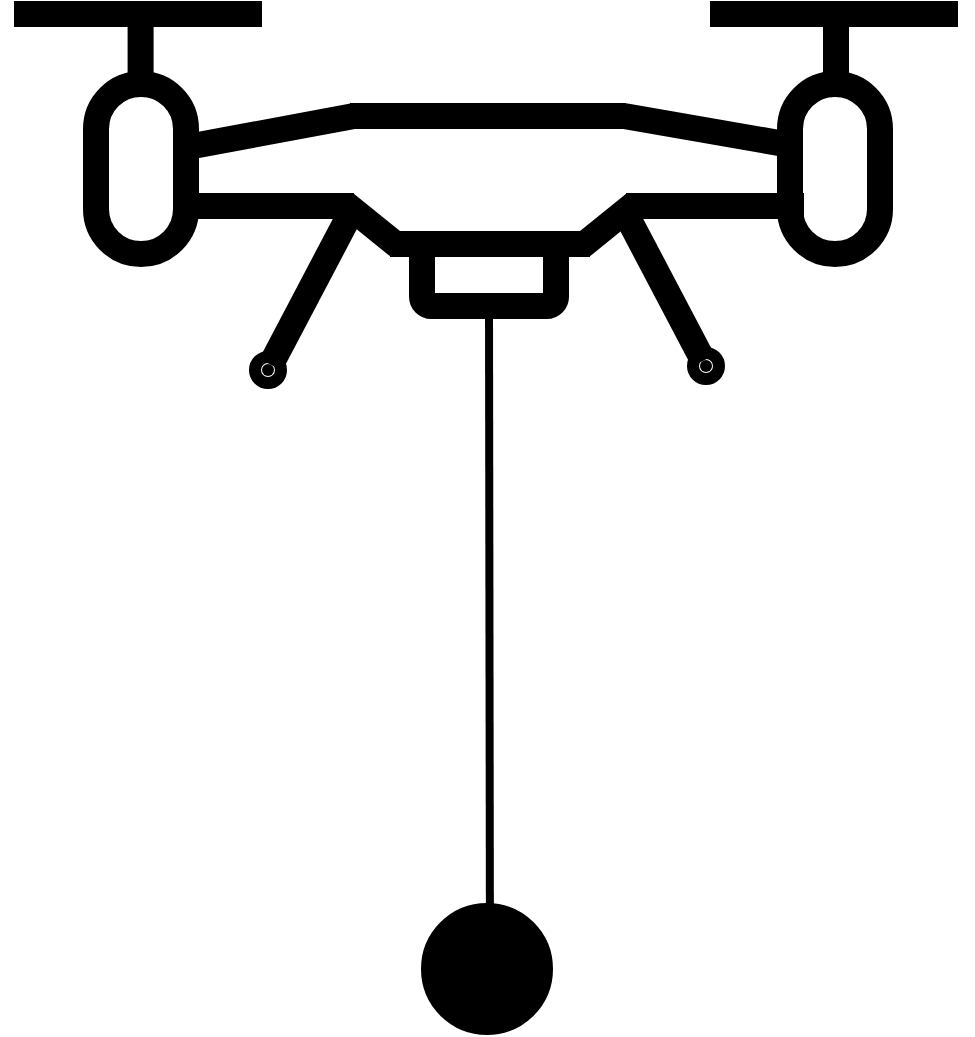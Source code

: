 <mxfile version="22.1.21" type="github">
  <diagram name="Page-1" id="SP8hqKRkjQrA7423Tj-U">
    <mxGraphModel dx="1903" dy="1106" grid="1" gridSize="10" guides="1" tooltips="1" connect="1" arrows="1" fold="1" page="1" pageScale="1" pageWidth="827" pageHeight="1169" math="0" shadow="0">
      <root>
        <mxCell id="0" />
        <mxCell id="1" parent="0" />
        <mxCell id="WpuS618zYjCX4XtYwsTc-51" value="" style="group" vertex="1" connectable="0" parent="1">
          <mxGeometry x="150" y="100" width="472" height="178" as="geometry" />
        </mxCell>
        <mxCell id="WpuS618zYjCX4XtYwsTc-15" value="" style="endArrow=none;html=1;rounded=0;strokeWidth=13;" edge="1" parent="WpuS618zYjCX4XtYwsTc-51">
          <mxGeometry width="50" height="50" relative="1" as="geometry">
            <mxPoint x="168" y="51" as="sourcePoint" />
            <mxPoint x="306" y="51" as="targetPoint" />
          </mxGeometry>
        </mxCell>
        <mxCell id="WpuS618zYjCX4XtYwsTc-16" value="" style="endArrow=none;html=1;rounded=0;strokeWidth=13;" edge="1" parent="WpuS618zYjCX4XtYwsTc-51">
          <mxGeometry width="50" height="50" relative="1" as="geometry">
            <mxPoint x="188" y="115" as="sourcePoint" />
            <mxPoint x="288" y="115" as="targetPoint" />
          </mxGeometry>
        </mxCell>
        <mxCell id="WpuS618zYjCX4XtYwsTc-17" value="" style="endArrow=none;html=1;rounded=0;strokeWidth=13;" edge="1" parent="WpuS618zYjCX4XtYwsTc-51">
          <mxGeometry width="50" height="50" relative="1" as="geometry">
            <mxPoint x="305" y="51" as="sourcePoint" />
            <mxPoint x="391" y="66" as="targetPoint" />
          </mxGeometry>
        </mxCell>
        <mxCell id="WpuS618zYjCX4XtYwsTc-19" value="" style="rounded=1;whiteSpace=wrap;html=1;fillColor=none;strokeWidth=13;rotation=0;arcSize=50;" vertex="1" parent="WpuS618zYjCX4XtYwsTc-51">
          <mxGeometry x="388" y="35" width="45" height="85" as="geometry" />
        </mxCell>
        <mxCell id="WpuS618zYjCX4XtYwsTc-20" value="" style="rounded=1;whiteSpace=wrap;html=1;fillColor=none;strokeWidth=13;rotation=0;arcSize=50;" vertex="1" parent="WpuS618zYjCX4XtYwsTc-51">
          <mxGeometry x="41" y="35" width="45" height="85" as="geometry" />
        </mxCell>
        <mxCell id="WpuS618zYjCX4XtYwsTc-21" value="" style="endArrow=none;html=1;rounded=0;strokeWidth=13;" edge="1" parent="WpuS618zYjCX4XtYwsTc-51">
          <mxGeometry width="50" height="50" relative="1" as="geometry">
            <mxPoint x="84" y="67" as="sourcePoint" />
            <mxPoint x="170" y="51" as="targetPoint" />
          </mxGeometry>
        </mxCell>
        <mxCell id="WpuS618zYjCX4XtYwsTc-22" value="" style="endArrow=none;html=1;rounded=0;strokeWidth=13;" edge="1" parent="WpuS618zYjCX4XtYwsTc-51">
          <mxGeometry width="50" height="50" relative="1" as="geometry">
            <mxPoint x="306" y="96" as="sourcePoint" />
            <mxPoint x="395" y="96" as="targetPoint" />
          </mxGeometry>
        </mxCell>
        <mxCell id="WpuS618zYjCX4XtYwsTc-23" value="" style="endArrow=none;html=1;rounded=0;strokeWidth=13;" edge="1" parent="WpuS618zYjCX4XtYwsTc-51">
          <mxGeometry width="50" height="50" relative="1" as="geometry">
            <mxPoint x="81" y="96" as="sourcePoint" />
            <mxPoint x="170" y="96" as="targetPoint" />
          </mxGeometry>
        </mxCell>
        <mxCell id="WpuS618zYjCX4XtYwsTc-24" value="" style="endArrow=none;html=1;rounded=0;strokeWidth=13;" edge="1" parent="WpuS618zYjCX4XtYwsTc-51">
          <mxGeometry width="50" height="50" relative="1" as="geometry">
            <mxPoint x="166" y="95" as="sourcePoint" />
            <mxPoint x="192" y="116" as="targetPoint" />
          </mxGeometry>
        </mxCell>
        <mxCell id="WpuS618zYjCX4XtYwsTc-25" value="" style="endArrow=none;html=1;rounded=0;strokeWidth=13;" edge="1" parent="WpuS618zYjCX4XtYwsTc-51">
          <mxGeometry width="50" height="50" relative="1" as="geometry">
            <mxPoint x="310" y="95" as="sourcePoint" />
            <mxPoint x="284" y="116" as="targetPoint" />
          </mxGeometry>
        </mxCell>
        <mxCell id="WpuS618zYjCX4XtYwsTc-26" value="" style="endArrow=oval;html=1;rounded=0;strokeWidth=13;endFill=1;" edge="1" parent="WpuS618zYjCX4XtYwsTc-51">
          <mxGeometry width="50" height="50" relative="1" as="geometry">
            <mxPoint x="167" y="102" as="sourcePoint" />
            <mxPoint x="127" y="178" as="targetPoint" />
          </mxGeometry>
        </mxCell>
        <mxCell id="WpuS618zYjCX4XtYwsTc-27" value="" style="endArrow=oval;html=1;rounded=0;strokeWidth=13;startArrow=none;startFill=0;endFill=1;" edge="1" parent="WpuS618zYjCX4XtYwsTc-51">
          <mxGeometry width="50" height="50" relative="1" as="geometry">
            <mxPoint x="306" y="100" as="sourcePoint" />
            <mxPoint x="346" y="176" as="targetPoint" />
          </mxGeometry>
        </mxCell>
        <mxCell id="WpuS618zYjCX4XtYwsTc-28" value="" style="rounded=1;whiteSpace=wrap;html=1;strokeWidth=13;fillColor=none;" vertex="1" parent="WpuS618zYjCX4XtYwsTc-51">
          <mxGeometry x="204" y="115" width="67" height="31" as="geometry" />
        </mxCell>
        <mxCell id="WpuS618zYjCX4XtYwsTc-30" value="" style="endArrow=none;html=1;rounded=0;strokeWidth=13;curved=0;jumpSize=13;startArrow=none;startFill=0;" edge="1" parent="WpuS618zYjCX4XtYwsTc-51">
          <mxGeometry width="50" height="50" relative="1" as="geometry">
            <mxPoint x="348" as="sourcePoint" />
            <mxPoint x="472" as="targetPoint" />
          </mxGeometry>
        </mxCell>
        <mxCell id="WpuS618zYjCX4XtYwsTc-31" value="" style="endArrow=none;html=1;rounded=0;strokeWidth=13;" edge="1" parent="WpuS618zYjCX4XtYwsTc-51">
          <mxGeometry width="50" height="50" relative="1" as="geometry">
            <mxPoint x="411" y="2" as="sourcePoint" />
            <mxPoint x="411" y="31" as="targetPoint" />
          </mxGeometry>
        </mxCell>
        <mxCell id="WpuS618zYjCX4XtYwsTc-32" value="" style="endArrow=none;html=1;rounded=0;strokeWidth=13;" edge="1" parent="WpuS618zYjCX4XtYwsTc-51">
          <mxGeometry width="50" height="50" relative="1" as="geometry">
            <mxPoint x="63.3" y="2" as="sourcePoint" />
            <mxPoint x="63.3" y="31" as="targetPoint" />
          </mxGeometry>
        </mxCell>
        <mxCell id="WpuS618zYjCX4XtYwsTc-33" value="" style="endArrow=none;html=1;rounded=0;strokeWidth=13;curved=0;jumpSize=13;startArrow=none;startFill=0;" edge="1" parent="WpuS618zYjCX4XtYwsTc-51">
          <mxGeometry width="50" height="50" relative="1" as="geometry">
            <mxPoint as="sourcePoint" />
            <mxPoint x="124" as="targetPoint" />
          </mxGeometry>
        </mxCell>
        <mxCell id="WpuS618zYjCX4XtYwsTc-52" value="" style="endArrow=none;html=1;rounded=0;entryX=0.5;entryY=1;entryDx=0;entryDy=0;strokeWidth=4;" edge="1" parent="1" target="WpuS618zYjCX4XtYwsTc-28">
          <mxGeometry width="50" height="50" relative="1" as="geometry">
            <mxPoint x="388" y="590" as="sourcePoint" />
            <mxPoint x="500" y="470" as="targetPoint" />
          </mxGeometry>
        </mxCell>
        <mxCell id="WpuS618zYjCX4XtYwsTc-53" value="" style="ellipse;whiteSpace=wrap;html=1;aspect=fixed;fillColor=#000000;" vertex="1" parent="1">
          <mxGeometry x="354" y="545" width="65" height="65" as="geometry" />
        </mxCell>
      </root>
    </mxGraphModel>
  </diagram>
</mxfile>
